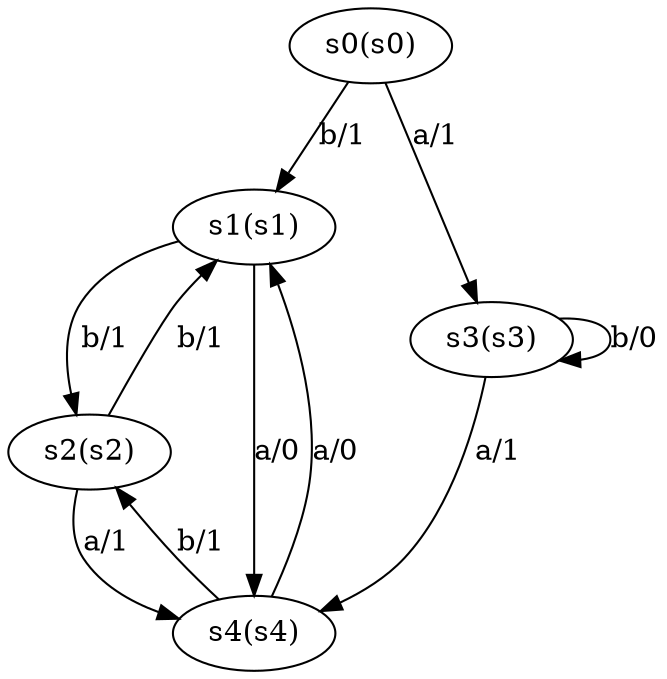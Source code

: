 digraph modelmealymachine {
	s0 [label="s0(s0)"]
	s1 [label="s1(s1)"]
	s2 [label="s2(s2)"]
	s3 [label="s3(s3)"]
	s4 [label="s4(s4)"]
	s0 -> s1 [label="b/1"]
	s0 -> s3 [label="a/1"]
	s1 -> s4 [label="a/0"]
	s1 -> s2 [label="b/1"]
	s2 -> s1 [label="b/1"]
	s2 -> s4 [label="a/1"]
	s3 -> s4 [label="a/1"]
	s3 -> s3 [label="b/0"]
	s4 -> s2 [label="b/1"]
	s4 -> s1 [label="a/0"]
}
